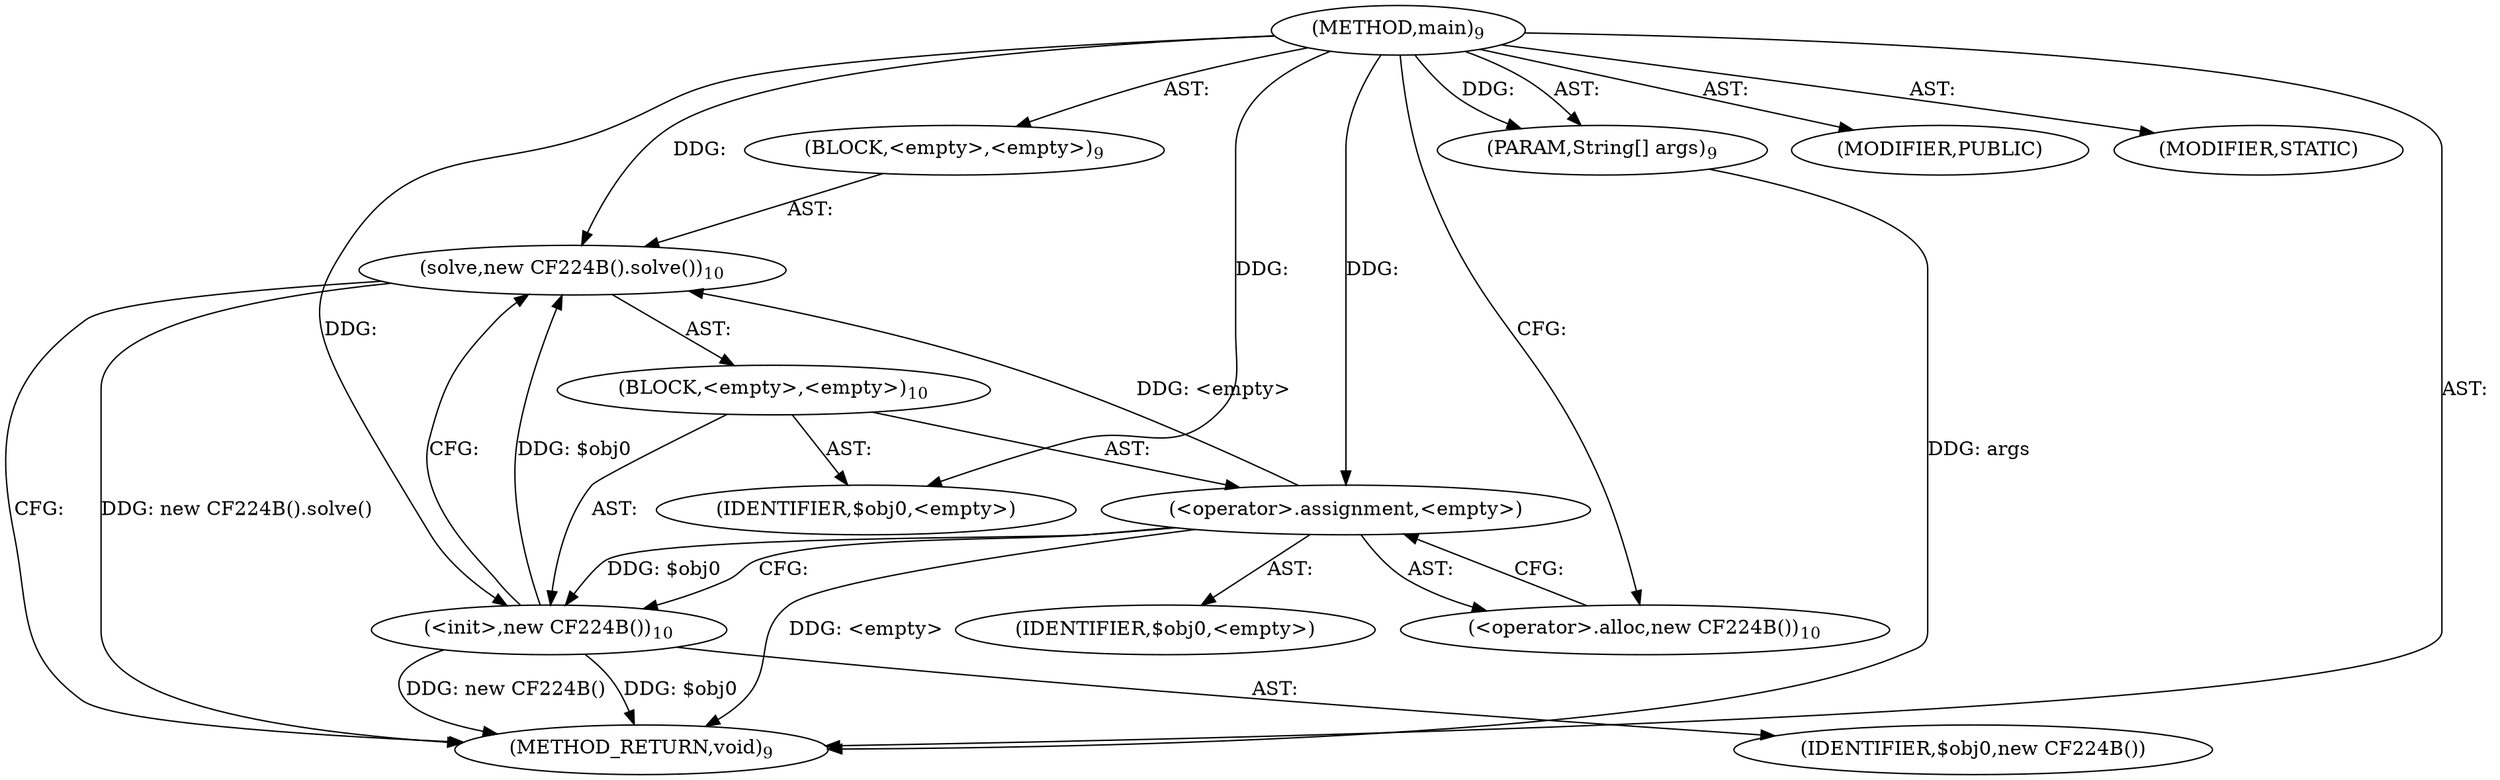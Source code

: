 digraph "main" {  
"20" [label = <(METHOD,main)<SUB>9</SUB>> ]
"21" [label = <(PARAM,String[] args)<SUB>9</SUB>> ]
"22" [label = <(BLOCK,&lt;empty&gt;,&lt;empty&gt;)<SUB>9</SUB>> ]
"23" [label = <(solve,new CF224B().solve())<SUB>10</SUB>> ]
"24" [label = <(BLOCK,&lt;empty&gt;,&lt;empty&gt;)<SUB>10</SUB>> ]
"25" [label = <(&lt;operator&gt;.assignment,&lt;empty&gt;)> ]
"26" [label = <(IDENTIFIER,$obj0,&lt;empty&gt;)> ]
"27" [label = <(&lt;operator&gt;.alloc,new CF224B())<SUB>10</SUB>> ]
"28" [label = <(&lt;init&gt;,new CF224B())<SUB>10</SUB>> ]
"29" [label = <(IDENTIFIER,$obj0,new CF224B())> ]
"30" [label = <(IDENTIFIER,$obj0,&lt;empty&gt;)> ]
"31" [label = <(MODIFIER,PUBLIC)> ]
"32" [label = <(MODIFIER,STATIC)> ]
"33" [label = <(METHOD_RETURN,void)<SUB>9</SUB>> ]
  "20" -> "21"  [ label = "AST: "] 
  "20" -> "22"  [ label = "AST: "] 
  "20" -> "31"  [ label = "AST: "] 
  "20" -> "32"  [ label = "AST: "] 
  "20" -> "33"  [ label = "AST: "] 
  "22" -> "23"  [ label = "AST: "] 
  "23" -> "24"  [ label = "AST: "] 
  "24" -> "25"  [ label = "AST: "] 
  "24" -> "28"  [ label = "AST: "] 
  "24" -> "30"  [ label = "AST: "] 
  "25" -> "26"  [ label = "AST: "] 
  "25" -> "27"  [ label = "AST: "] 
  "28" -> "29"  [ label = "AST: "] 
  "23" -> "33"  [ label = "CFG: "] 
  "25" -> "28"  [ label = "CFG: "] 
  "28" -> "23"  [ label = "CFG: "] 
  "27" -> "25"  [ label = "CFG: "] 
  "20" -> "27"  [ label = "CFG: "] 
  "21" -> "33"  [ label = "DDG: args"] 
  "25" -> "33"  [ label = "DDG: &lt;empty&gt;"] 
  "28" -> "33"  [ label = "DDG: $obj0"] 
  "28" -> "33"  [ label = "DDG: new CF224B()"] 
  "23" -> "33"  [ label = "DDG: new CF224B().solve()"] 
  "20" -> "21"  [ label = "DDG: "] 
  "25" -> "23"  [ label = "DDG: &lt;empty&gt;"] 
  "28" -> "23"  [ label = "DDG: $obj0"] 
  "20" -> "23"  [ label = "DDG: "] 
  "20" -> "25"  [ label = "DDG: "] 
  "20" -> "30"  [ label = "DDG: "] 
  "25" -> "28"  [ label = "DDG: $obj0"] 
  "20" -> "28"  [ label = "DDG: "] 
}
